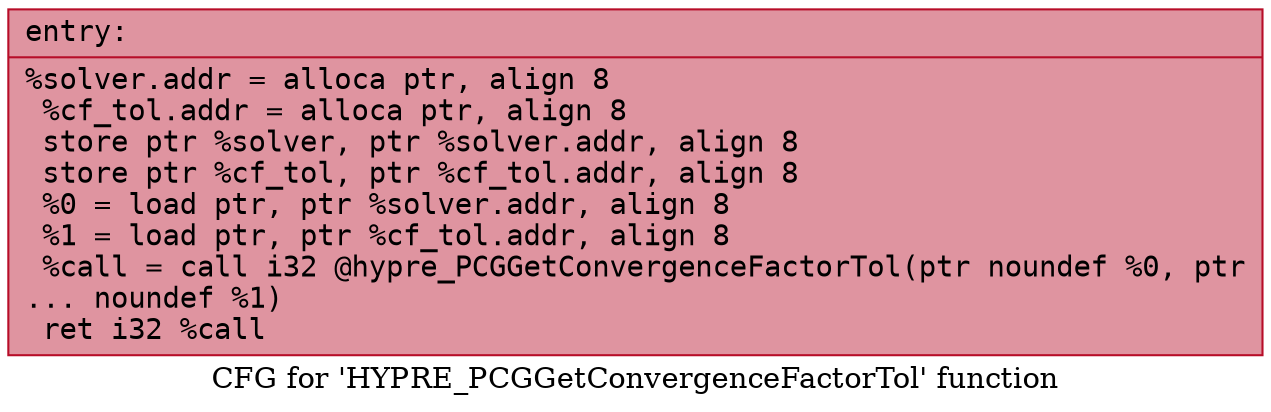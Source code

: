 digraph "CFG for 'HYPRE_PCGGetConvergenceFactorTol' function" {
	label="CFG for 'HYPRE_PCGGetConvergenceFactorTol' function";

	Node0x556d45bc02d0 [shape=record,color="#b70d28ff", style=filled, fillcolor="#b70d2870" fontname="Courier",label="{entry:\l|  %solver.addr = alloca ptr, align 8\l  %cf_tol.addr = alloca ptr, align 8\l  store ptr %solver, ptr %solver.addr, align 8\l  store ptr %cf_tol, ptr %cf_tol.addr, align 8\l  %0 = load ptr, ptr %solver.addr, align 8\l  %1 = load ptr, ptr %cf_tol.addr, align 8\l  %call = call i32 @hypre_PCGGetConvergenceFactorTol(ptr noundef %0, ptr\l... noundef %1)\l  ret i32 %call\l}"];
}
